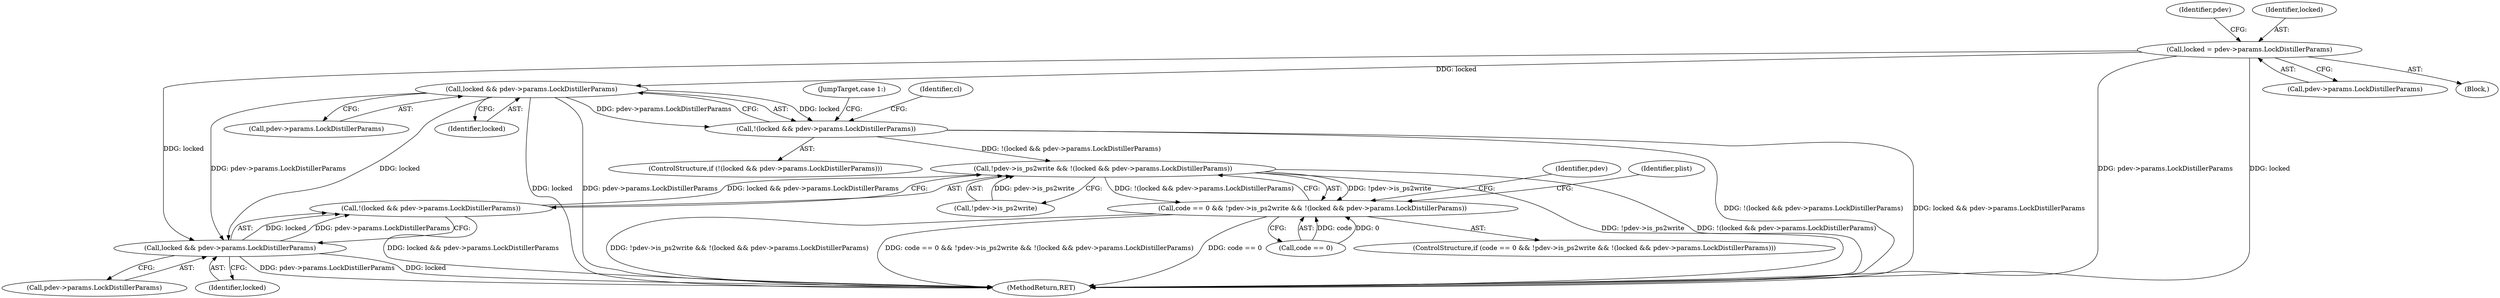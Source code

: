 digraph "0_ghostscript_c3476dde7743761a4e1d39a631716199b696b880@pointer" {
"1000140" [label="(Call,locked = pdev->params.LockDistillerParams)"];
"1000420" [label="(Call,locked && pdev->params.LockDistillerParams)"];
"1000419" [label="(Call,!(locked && pdev->params.LockDistillerParams))"];
"1000575" [label="(Call,!pdev->is_ps2write && !(locked && pdev->params.LockDistillerParams))"];
"1000571" [label="(Call,code == 0 && !pdev->is_ps2write && !(locked && pdev->params.LockDistillerParams))"];
"1000581" [label="(Call,locked && pdev->params.LockDistillerParams)"];
"1000580" [label="(Call,!(locked && pdev->params.LockDistillerParams))"];
"1000583" [label="(Call,pdev->params.LockDistillerParams)"];
"1000575" [label="(Call,!pdev->is_ps2write && !(locked && pdev->params.LockDistillerParams))"];
"1000576" [label="(Call,!pdev->is_ps2write)"];
"1000151" [label="(Identifier,pdev)"];
"1000422" [label="(Call,pdev->params.LockDistillerParams)"];
"1000420" [label="(Call,locked && pdev->params.LockDistillerParams)"];
"1000581" [label="(Call,locked && pdev->params.LockDistillerParams)"];
"1000590" [label="(Identifier,pdev)"];
"1000418" [label="(ControlStructure,if (!(locked && pdev->params.LockDistillerParams)))"];
"1001551" [label="(MethodReturn,RET)"];
"1000572" [label="(Call,code == 0)"];
"1000142" [label="(Call,pdev->params.LockDistillerParams)"];
"1000533" [label="(JumpTarget,case 1:)"];
"1000595" [label="(Identifier,plist)"];
"1000571" [label="(Call,code == 0 && !pdev->is_ps2write && !(locked && pdev->params.LockDistillerParams))"];
"1000430" [label="(Identifier,cl)"];
"1000580" [label="(Call,!(locked && pdev->params.LockDistillerParams))"];
"1000421" [label="(Identifier,locked)"];
"1000140" [label="(Call,locked = pdev->params.LockDistillerParams)"];
"1000419" [label="(Call,!(locked && pdev->params.LockDistillerParams))"];
"1000141" [label="(Identifier,locked)"];
"1000582" [label="(Identifier,locked)"];
"1000122" [label="(Block,)"];
"1000570" [label="(ControlStructure,if (code == 0 && !pdev->is_ps2write && !(locked && pdev->params.LockDistillerParams)))"];
"1000140" -> "1000122"  [label="AST: "];
"1000140" -> "1000142"  [label="CFG: "];
"1000141" -> "1000140"  [label="AST: "];
"1000142" -> "1000140"  [label="AST: "];
"1000151" -> "1000140"  [label="CFG: "];
"1000140" -> "1001551"  [label="DDG: pdev->params.LockDistillerParams"];
"1000140" -> "1001551"  [label="DDG: locked"];
"1000140" -> "1000420"  [label="DDG: locked"];
"1000140" -> "1000581"  [label="DDG: locked"];
"1000420" -> "1000419"  [label="AST: "];
"1000420" -> "1000421"  [label="CFG: "];
"1000420" -> "1000422"  [label="CFG: "];
"1000421" -> "1000420"  [label="AST: "];
"1000422" -> "1000420"  [label="AST: "];
"1000419" -> "1000420"  [label="CFG: "];
"1000420" -> "1001551"  [label="DDG: pdev->params.LockDistillerParams"];
"1000420" -> "1001551"  [label="DDG: locked"];
"1000420" -> "1000419"  [label="DDG: locked"];
"1000420" -> "1000419"  [label="DDG: pdev->params.LockDistillerParams"];
"1000420" -> "1000581"  [label="DDG: locked"];
"1000420" -> "1000581"  [label="DDG: pdev->params.LockDistillerParams"];
"1000419" -> "1000418"  [label="AST: "];
"1000430" -> "1000419"  [label="CFG: "];
"1000533" -> "1000419"  [label="CFG: "];
"1000419" -> "1001551"  [label="DDG: locked && pdev->params.LockDistillerParams"];
"1000419" -> "1001551"  [label="DDG: !(locked && pdev->params.LockDistillerParams)"];
"1000419" -> "1000575"  [label="DDG: !(locked && pdev->params.LockDistillerParams)"];
"1000575" -> "1000571"  [label="AST: "];
"1000575" -> "1000576"  [label="CFG: "];
"1000575" -> "1000580"  [label="CFG: "];
"1000576" -> "1000575"  [label="AST: "];
"1000580" -> "1000575"  [label="AST: "];
"1000571" -> "1000575"  [label="CFG: "];
"1000575" -> "1001551"  [label="DDG: !(locked && pdev->params.LockDistillerParams)"];
"1000575" -> "1001551"  [label="DDG: !pdev->is_ps2write"];
"1000575" -> "1000571"  [label="DDG: !pdev->is_ps2write"];
"1000575" -> "1000571"  [label="DDG: !(locked && pdev->params.LockDistillerParams)"];
"1000576" -> "1000575"  [label="DDG: pdev->is_ps2write"];
"1000580" -> "1000575"  [label="DDG: locked && pdev->params.LockDistillerParams"];
"1000571" -> "1000570"  [label="AST: "];
"1000571" -> "1000572"  [label="CFG: "];
"1000572" -> "1000571"  [label="AST: "];
"1000590" -> "1000571"  [label="CFG: "];
"1000595" -> "1000571"  [label="CFG: "];
"1000571" -> "1001551"  [label="DDG: !pdev->is_ps2write && !(locked && pdev->params.LockDistillerParams)"];
"1000571" -> "1001551"  [label="DDG: code == 0 && !pdev->is_ps2write && !(locked && pdev->params.LockDistillerParams)"];
"1000571" -> "1001551"  [label="DDG: code == 0"];
"1000572" -> "1000571"  [label="DDG: code"];
"1000572" -> "1000571"  [label="DDG: 0"];
"1000581" -> "1000580"  [label="AST: "];
"1000581" -> "1000582"  [label="CFG: "];
"1000581" -> "1000583"  [label="CFG: "];
"1000582" -> "1000581"  [label="AST: "];
"1000583" -> "1000581"  [label="AST: "];
"1000580" -> "1000581"  [label="CFG: "];
"1000581" -> "1001551"  [label="DDG: pdev->params.LockDistillerParams"];
"1000581" -> "1001551"  [label="DDG: locked"];
"1000581" -> "1000580"  [label="DDG: locked"];
"1000581" -> "1000580"  [label="DDG: pdev->params.LockDistillerParams"];
"1000580" -> "1001551"  [label="DDG: locked && pdev->params.LockDistillerParams"];
}
